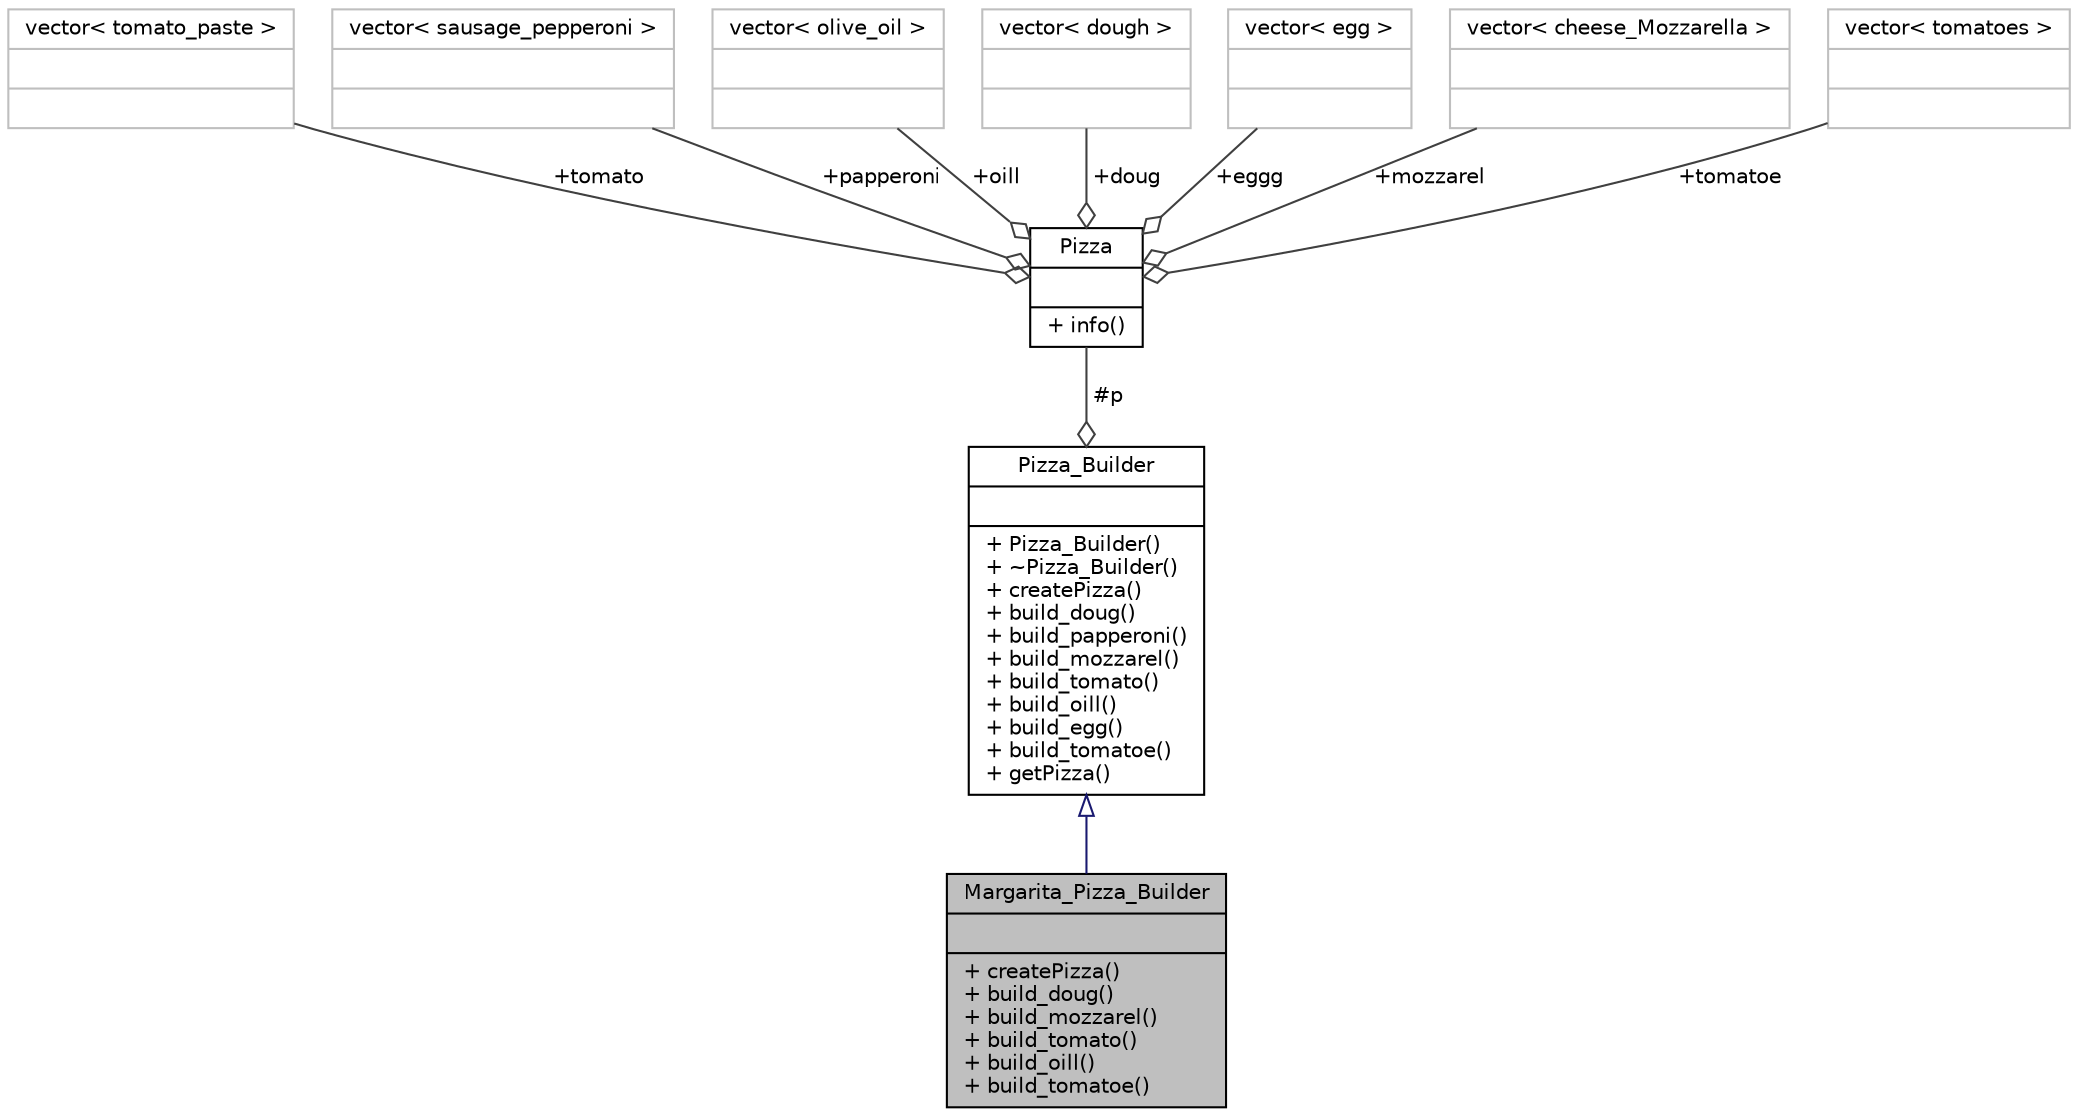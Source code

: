 digraph "Margarita_Pizza_Builder"
{
 // LATEX_PDF_SIZE
  bgcolor="transparent";
  edge [fontname="Helvetica",fontsize="10",labelfontname="Helvetica",labelfontsize="10"];
  node [fontname="Helvetica",fontsize="10",shape=record];
  Node1 [label="{Margarita_Pizza_Builder\n||+ createPizza()\l+ build_doug()\l+ build_mozzarel()\l+ build_tomato()\l+ build_oill()\l+ build_tomatoe()\l}",height=0.2,width=0.4,color="black", fillcolor="grey75", style="filled", fontcolor="black",tooltip="Маргарита"];
  Node2 -> Node1 [dir="back",color="midnightblue",fontsize="10",style="solid",arrowtail="onormal",fontname="Helvetica"];
  Node2 [label="{Pizza_Builder\n||+ Pizza_Builder()\l+ ~Pizza_Builder()\l+ createPizza()\l+ build_doug()\l+ build_papperoni()\l+ build_mozzarel()\l+ build_tomato()\l+ build_oill()\l+ build_egg()\l+ build_tomatoe()\l+ getPizza()\l}",height=0.2,width=0.4,color="black",URL="$class_pizza___builder.html",tooltip="Базовый класс Базовый класс который объявляет интерфейс для поэтапного построения пиццы и предусматри..."];
  Node3 -> Node2 [color="grey25",fontsize="10",style="solid",label=" #p" ,arrowhead="odiamond",fontname="Helvetica"];
  Node3 [label="{Pizza\n||+ info()\l}",height=0.2,width=0.4,color="black",URL="$class_pizza.html",tooltip="Класс пицца"];
  Node4 -> Node3 [color="grey25",fontsize="10",style="solid",label=" +tomato" ,arrowhead="odiamond",fontname="Helvetica"];
  Node4 [label="{vector\< tomato_paste \>\n||}",height=0.2,width=0.4,color="grey75",tooltip=" "];
  Node5 -> Node3 [color="grey25",fontsize="10",style="solid",label=" +papperoni" ,arrowhead="odiamond",fontname="Helvetica"];
  Node5 [label="{vector\< sausage_pepperoni \>\n||}",height=0.2,width=0.4,color="grey75",tooltip=" "];
  Node6 -> Node3 [color="grey25",fontsize="10",style="solid",label=" +oill" ,arrowhead="odiamond",fontname="Helvetica"];
  Node6 [label="{vector\< olive_oil \>\n||}",height=0.2,width=0.4,color="grey75",tooltip=" "];
  Node7 -> Node3 [color="grey25",fontsize="10",style="solid",label=" +doug" ,arrowhead="odiamond",fontname="Helvetica"];
  Node7 [label="{vector\< dough \>\n||}",height=0.2,width=0.4,color="grey75",tooltip=" "];
  Node8 -> Node3 [color="grey25",fontsize="10",style="solid",label=" +eggg" ,arrowhead="odiamond",fontname="Helvetica"];
  Node8 [label="{vector\< egg \>\n||}",height=0.2,width=0.4,color="grey75",tooltip=" "];
  Node9 -> Node3 [color="grey25",fontsize="10",style="solid",label=" +mozzarel" ,arrowhead="odiamond",fontname="Helvetica"];
  Node9 [label="{vector\< cheese_Mozzarella \>\n||}",height=0.2,width=0.4,color="grey75",tooltip=" "];
  Node10 -> Node3 [color="grey25",fontsize="10",style="solid",label=" +tomatoe" ,arrowhead="odiamond",fontname="Helvetica"];
  Node10 [label="{vector\< tomatoes \>\n||}",height=0.2,width=0.4,color="grey75",tooltip=" "];
}
